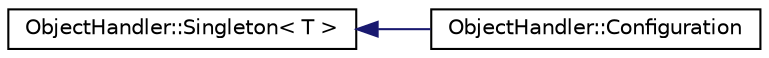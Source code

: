 digraph "Graphical Class Hierarchy"
{
  edge [fontname="Helvetica",fontsize="10",labelfontname="Helvetica",labelfontsize="10"];
  node [fontname="Helvetica",fontsize="10",shape=record];
  rankdir="LR";
  Node0 [label="ObjectHandler::Singleton\< T \>",height=0.2,width=0.4,color="black", fillcolor="white", style="filled",URL="$class_object_handler_1_1_singleton.html",tooltip="Basic support for the singleton pattern. "];
  Node0 -> Node1 [dir="back",color="midnightblue",fontsize="10",style="solid",fontname="Helvetica"];
  Node1 [label="ObjectHandler::Configuration",height=0.2,width=0.4,color="black", fillcolor="white", style="filled",URL="$class_object_handler_1_1_configuration.html",tooltip="Global configuration information specific to the Excel session. "];
}
